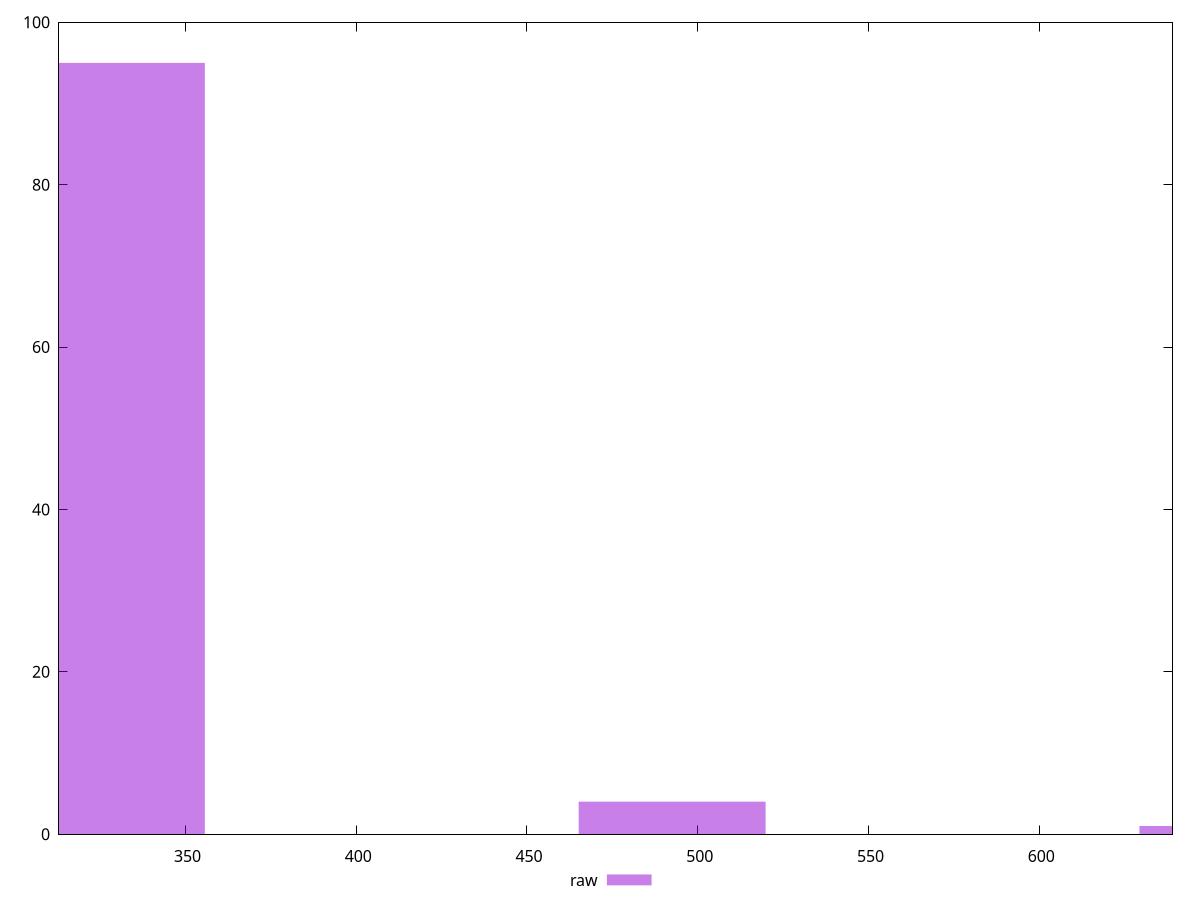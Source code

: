 reset

$raw <<EOF
656.680975707187 1
492.5107317803903 4
328.3404878535935 95
EOF

set key outside below
set boxwidth 54.72341464226559
set xrange [313:639]
set yrange [0:100]
set trange [0:100]
set style fill transparent solid 0.5 noborder
set terminal svg size 640, 490 enhanced background rgb 'white'
set output "report_00026_2021-02-22T21:38:55.199Z/render-blocking-resources/samples/pages+cached+noadtech/raw/histogram.svg"

plot $raw title "raw" with boxes

reset
